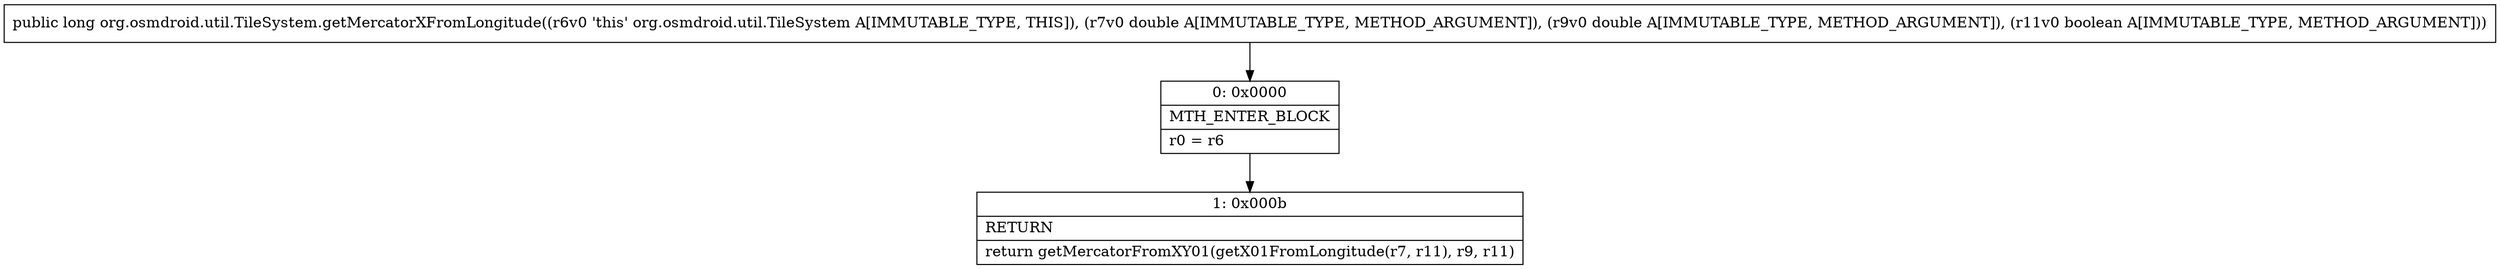 digraph "CFG fororg.osmdroid.util.TileSystem.getMercatorXFromLongitude(DDZ)J" {
Node_0 [shape=record,label="{0\:\ 0x0000|MTH_ENTER_BLOCK\l|r0 = r6\l}"];
Node_1 [shape=record,label="{1\:\ 0x000b|RETURN\l|return getMercatorFromXY01(getX01FromLongitude(r7, r11), r9, r11)\l}"];
MethodNode[shape=record,label="{public long org.osmdroid.util.TileSystem.getMercatorXFromLongitude((r6v0 'this' org.osmdroid.util.TileSystem A[IMMUTABLE_TYPE, THIS]), (r7v0 double A[IMMUTABLE_TYPE, METHOD_ARGUMENT]), (r9v0 double A[IMMUTABLE_TYPE, METHOD_ARGUMENT]), (r11v0 boolean A[IMMUTABLE_TYPE, METHOD_ARGUMENT])) }"];
MethodNode -> Node_0;
Node_0 -> Node_1;
}

